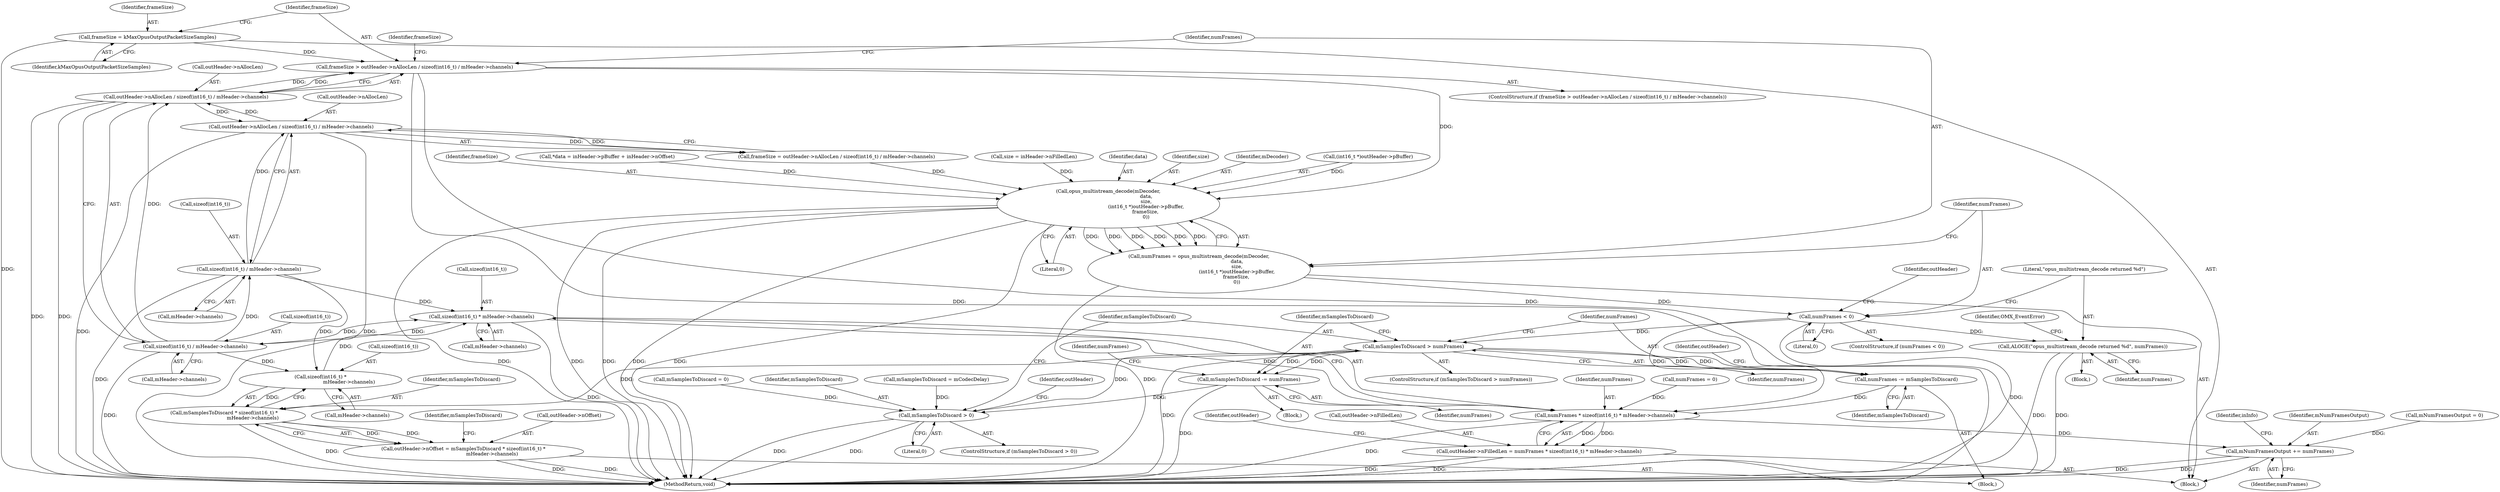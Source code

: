 digraph "0_Android_4e32001e4196f39ddd0b86686ae0231c8f5ed944@API" {
"1000435" [label="(Call,frameSize > outHeader->nAllocLen / sizeof(int16_t) / mHeader->channels)"];
"1000431" [label="(Call,frameSize = kMaxOpusOutputPacketSizeSamples)"];
"1000437" [label="(Call,outHeader->nAllocLen / sizeof(int16_t) / mHeader->channels)"];
"1000450" [label="(Call,outHeader->nAllocLen / sizeof(int16_t) / mHeader->channels)"];
"1000454" [label="(Call,sizeof(int16_t) / mHeader->channels)"];
"1000441" [label="(Call,sizeof(int16_t) / mHeader->channels)"];
"1000538" [label="(Call,sizeof(int16_t) * mHeader->channels)"];
"1000523" [label="(Call,sizeof(int16_t) *\n                                     mHeader->channels)"];
"1000466" [label="(Call,opus_multistream_decode(mDecoder,\n                                                 data,\n                                                 size,\n                                                 (int16_t *)outHeader->pBuffer,\n                                                frameSize,\n                                                 0))"];
"1000464" [label="(Call,numFrames = opus_multistream_decode(mDecoder,\n                                                 data,\n                                                 size,\n                                                 (int16_t *)outHeader->pBuffer,\n                                                frameSize,\n                                                 0))"];
"1000478" [label="(Call,numFrames < 0)"];
"1000482" [label="(Call,ALOGE(\"opus_multistream_decode returned %d\", numFrames))"];
"1000502" [label="(Call,mSamplesToDiscard > numFrames)"];
"1000506" [label="(Call,mSamplesToDiscard -= numFrames)"];
"1000497" [label="(Call,mSamplesToDiscard > 0)"];
"1000514" [label="(Call,numFrames -= mSamplesToDiscard)"];
"1000536" [label="(Call,numFrames * sizeof(int16_t) * mHeader->channels)"];
"1000532" [label="(Call,outHeader->nFilledLen = numFrames * sizeof(int16_t) * mHeader->channels)"];
"1000550" [label="(Call,mNumFramesOutput += numFrames)"];
"1000521" [label="(Call,mSamplesToDiscard * sizeof(int16_t) *\n                                     mHeader->channels)"];
"1000517" [label="(Call,outHeader->nOffset = mSamplesToDiscard * sizeof(int16_t) *\n                                     mHeader->channels)"];
"1000497" [label="(Call,mSamplesToDiscard > 0)"];
"1000486" [label="(Identifier,OMX_EventError)"];
"1000507" [label="(Identifier,mSamplesToDiscard)"];
"1000518" [label="(Call,outHeader->nOffset)"];
"1000454" [label="(Call,sizeof(int16_t) / mHeader->channels)"];
"1000401" [label="(Call,mNumFramesOutput = 0)"];
"1000470" [label="(Call,(int16_t *)outHeader->pBuffer)"];
"1000501" [label="(ControlStructure,if (mSamplesToDiscard > numFrames))"];
"1000457" [label="(Call,mHeader->channels)"];
"1000539" [label="(Call,sizeof(int16_t))"];
"1000478" [label="(Call,numFrames < 0)"];
"1000546" [label="(Identifier,outHeader)"];
"1000532" [label="(Call,outHeader->nFilledLen = numFrames * sizeof(int16_t) * mHeader->channels)"];
"1000538" [label="(Call,sizeof(int16_t) * mHeader->channels)"];
"1000433" [label="(Identifier,kMaxOpusOutputPacketSizeSamples)"];
"1000475" [label="(Identifier,frameSize)"];
"1000482" [label="(Call,ALOGE(\"opus_multistream_decode returned %d\", numFrames))"];
"1000481" [label="(Block,)"];
"1000484" [label="(Identifier,numFrames)"];
"1000415" [label="(Call,*data = inHeader->pBuffer + inHeader->nOffset)"];
"1000448" [label="(Call,frameSize = outHeader->nAllocLen / sizeof(int16_t) / mHeader->channels)"];
"1000425" [label="(Call,size = inHeader->nFilledLen)"];
"1000496" [label="(ControlStructure,if (mSamplesToDiscard > 0))"];
"1000498" [label="(Identifier,mSamplesToDiscard)"];
"1000465" [label="(Identifier,numFrames)"];
"1000493" [label="(Identifier,outHeader)"];
"1000499" [label="(Literal,0)"];
"1000552" [label="(Identifier,numFrames)"];
"1000435" [label="(Call,frameSize > outHeader->nAllocLen / sizeof(int16_t) / mHeader->channels)"];
"1000515" [label="(Identifier,numFrames)"];
"1000506" [label="(Call,mSamplesToDiscard -= numFrames)"];
"1000517" [label="(Call,outHeader->nOffset = mSamplesToDiscard * sizeof(int16_t) *\n                                     mHeader->channels)"];
"1000555" [label="(Identifier,inInfo)"];
"1000437" [label="(Call,outHeader->nAllocLen / sizeof(int16_t) / mHeader->channels)"];
"1000450" [label="(Call,outHeader->nAllocLen / sizeof(int16_t) / mHeader->channels)"];
"1000444" [label="(Call,mHeader->channels)"];
"1000541" [label="(Call,mHeader->channels)"];
"1000536" [label="(Call,numFrames * sizeof(int16_t) * mHeader->channels)"];
"1000480" [label="(Literal,0)"];
"1000529" [label="(Call,mSamplesToDiscard = 0)"];
"1000514" [label="(Call,numFrames -= mSamplesToDiscard)"];
"1000516" [label="(Identifier,mSamplesToDiscard)"];
"1000550" [label="(Call,mNumFramesOutput += numFrames)"];
"1000464" [label="(Call,numFrames = opus_multistream_decode(mDecoder,\n                                                 data,\n                                                 size,\n                                                 (int16_t *)outHeader->pBuffer,\n                                                frameSize,\n                                                 0))"];
"1000468" [label="(Identifier,data)"];
"1000502" [label="(Call,mSamplesToDiscard > numFrames)"];
"1000585" [label="(MethodReturn,void)"];
"1000504" [label="(Identifier,numFrames)"];
"1000530" [label="(Identifier,mSamplesToDiscard)"];
"1000510" [label="(Identifier,numFrames)"];
"1000523" [label="(Call,sizeof(int16_t) *\n                                     mHeader->channels)"];
"1000451" [label="(Call,outHeader->nAllocLen)"];
"1000466" [label="(Call,opus_multistream_decode(mDecoder,\n                                                 data,\n                                                 size,\n                                                 (int16_t *)outHeader->pBuffer,\n                                                frameSize,\n                                                 0))"];
"1000477" [label="(ControlStructure,if (numFrames < 0))"];
"1000432" [label="(Identifier,frameSize)"];
"1000503" [label="(Identifier,mSamplesToDiscard)"];
"1000411" [label="(Call,mSamplesToDiscard = mCodecDelay)"];
"1000519" [label="(Identifier,outHeader)"];
"1000469" [label="(Identifier,size)"];
"1000533" [label="(Call,outHeader->nFilledLen)"];
"1000537" [label="(Identifier,numFrames)"];
"1000522" [label="(Identifier,mSamplesToDiscard)"];
"1000467" [label="(Identifier,mDecoder)"];
"1000313" [label="(Block,)"];
"1000442" [label="(Call,sizeof(int16_t))"];
"1000526" [label="(Call,mHeader->channels)"];
"1000431" [label="(Call,frameSize = kMaxOpusOutputPacketSizeSamples)"];
"1000438" [label="(Call,outHeader->nAllocLen)"];
"1000534" [label="(Identifier,outHeader)"];
"1000508" [label="(Identifier,numFrames)"];
"1000551" [label="(Identifier,mNumFramesOutput)"];
"1000479" [label="(Identifier,numFrames)"];
"1000436" [label="(Identifier,frameSize)"];
"1000505" [label="(Block,)"];
"1000513" [label="(Block,)"];
"1000434" [label="(ControlStructure,if (frameSize > outHeader->nAllocLen / sizeof(int16_t) / mHeader->channels))"];
"1000509" [label="(Call,numFrames = 0)"];
"1000449" [label="(Identifier,frameSize)"];
"1000521" [label="(Call,mSamplesToDiscard * sizeof(int16_t) *\n                                     mHeader->channels)"];
"1000483" [label="(Literal,\"opus_multistream_decode returned %d\")"];
"1000441" [label="(Call,sizeof(int16_t) / mHeader->channels)"];
"1000524" [label="(Call,sizeof(int16_t))"];
"1000476" [label="(Literal,0)"];
"1000455" [label="(Call,sizeof(int16_t))"];
"1000435" -> "1000434"  [label="AST: "];
"1000435" -> "1000437"  [label="CFG: "];
"1000436" -> "1000435"  [label="AST: "];
"1000437" -> "1000435"  [label="AST: "];
"1000449" -> "1000435"  [label="CFG: "];
"1000465" -> "1000435"  [label="CFG: "];
"1000435" -> "1000585"  [label="DDG: "];
"1000435" -> "1000585"  [label="DDG: "];
"1000431" -> "1000435"  [label="DDG: "];
"1000437" -> "1000435"  [label="DDG: "];
"1000437" -> "1000435"  [label="DDG: "];
"1000435" -> "1000466"  [label="DDG: "];
"1000431" -> "1000313"  [label="AST: "];
"1000431" -> "1000433"  [label="CFG: "];
"1000432" -> "1000431"  [label="AST: "];
"1000433" -> "1000431"  [label="AST: "];
"1000436" -> "1000431"  [label="CFG: "];
"1000431" -> "1000585"  [label="DDG: "];
"1000437" -> "1000441"  [label="CFG: "];
"1000438" -> "1000437"  [label="AST: "];
"1000441" -> "1000437"  [label="AST: "];
"1000437" -> "1000585"  [label="DDG: "];
"1000437" -> "1000585"  [label="DDG: "];
"1000450" -> "1000437"  [label="DDG: "];
"1000441" -> "1000437"  [label="DDG: "];
"1000437" -> "1000450"  [label="DDG: "];
"1000450" -> "1000448"  [label="AST: "];
"1000450" -> "1000454"  [label="CFG: "];
"1000451" -> "1000450"  [label="AST: "];
"1000454" -> "1000450"  [label="AST: "];
"1000448" -> "1000450"  [label="CFG: "];
"1000450" -> "1000585"  [label="DDG: "];
"1000450" -> "1000585"  [label="DDG: "];
"1000450" -> "1000448"  [label="DDG: "];
"1000450" -> "1000448"  [label="DDG: "];
"1000454" -> "1000450"  [label="DDG: "];
"1000454" -> "1000457"  [label="CFG: "];
"1000455" -> "1000454"  [label="AST: "];
"1000457" -> "1000454"  [label="AST: "];
"1000454" -> "1000585"  [label="DDG: "];
"1000441" -> "1000454"  [label="DDG: "];
"1000454" -> "1000523"  [label="DDG: "];
"1000454" -> "1000538"  [label="DDG: "];
"1000441" -> "1000444"  [label="CFG: "];
"1000442" -> "1000441"  [label="AST: "];
"1000444" -> "1000441"  [label="AST: "];
"1000441" -> "1000585"  [label="DDG: "];
"1000538" -> "1000441"  [label="DDG: "];
"1000441" -> "1000523"  [label="DDG: "];
"1000441" -> "1000538"  [label="DDG: "];
"1000538" -> "1000536"  [label="AST: "];
"1000538" -> "1000541"  [label="CFG: "];
"1000539" -> "1000538"  [label="AST: "];
"1000541" -> "1000538"  [label="AST: "];
"1000536" -> "1000538"  [label="CFG: "];
"1000538" -> "1000585"  [label="DDG: "];
"1000538" -> "1000536"  [label="DDG: "];
"1000523" -> "1000538"  [label="DDG: "];
"1000523" -> "1000521"  [label="AST: "];
"1000523" -> "1000526"  [label="CFG: "];
"1000524" -> "1000523"  [label="AST: "];
"1000526" -> "1000523"  [label="AST: "];
"1000521" -> "1000523"  [label="CFG: "];
"1000523" -> "1000521"  [label="DDG: "];
"1000466" -> "1000464"  [label="AST: "];
"1000466" -> "1000476"  [label="CFG: "];
"1000467" -> "1000466"  [label="AST: "];
"1000468" -> "1000466"  [label="AST: "];
"1000469" -> "1000466"  [label="AST: "];
"1000470" -> "1000466"  [label="AST: "];
"1000475" -> "1000466"  [label="AST: "];
"1000476" -> "1000466"  [label="AST: "];
"1000464" -> "1000466"  [label="CFG: "];
"1000466" -> "1000585"  [label="DDG: "];
"1000466" -> "1000585"  [label="DDG: "];
"1000466" -> "1000585"  [label="DDG: "];
"1000466" -> "1000585"  [label="DDG: "];
"1000466" -> "1000585"  [label="DDG: "];
"1000466" -> "1000464"  [label="DDG: "];
"1000466" -> "1000464"  [label="DDG: "];
"1000466" -> "1000464"  [label="DDG: "];
"1000466" -> "1000464"  [label="DDG: "];
"1000466" -> "1000464"  [label="DDG: "];
"1000466" -> "1000464"  [label="DDG: "];
"1000415" -> "1000466"  [label="DDG: "];
"1000425" -> "1000466"  [label="DDG: "];
"1000470" -> "1000466"  [label="DDG: "];
"1000448" -> "1000466"  [label="DDG: "];
"1000464" -> "1000313"  [label="AST: "];
"1000465" -> "1000464"  [label="AST: "];
"1000479" -> "1000464"  [label="CFG: "];
"1000464" -> "1000585"  [label="DDG: "];
"1000464" -> "1000478"  [label="DDG: "];
"1000478" -> "1000477"  [label="AST: "];
"1000478" -> "1000480"  [label="CFG: "];
"1000479" -> "1000478"  [label="AST: "];
"1000480" -> "1000478"  [label="AST: "];
"1000483" -> "1000478"  [label="CFG: "];
"1000493" -> "1000478"  [label="CFG: "];
"1000478" -> "1000585"  [label="DDG: "];
"1000478" -> "1000482"  [label="DDG: "];
"1000478" -> "1000502"  [label="DDG: "];
"1000478" -> "1000536"  [label="DDG: "];
"1000482" -> "1000481"  [label="AST: "];
"1000482" -> "1000484"  [label="CFG: "];
"1000483" -> "1000482"  [label="AST: "];
"1000484" -> "1000482"  [label="AST: "];
"1000486" -> "1000482"  [label="CFG: "];
"1000482" -> "1000585"  [label="DDG: "];
"1000482" -> "1000585"  [label="DDG: "];
"1000502" -> "1000501"  [label="AST: "];
"1000502" -> "1000504"  [label="CFG: "];
"1000503" -> "1000502"  [label="AST: "];
"1000504" -> "1000502"  [label="AST: "];
"1000507" -> "1000502"  [label="CFG: "];
"1000515" -> "1000502"  [label="CFG: "];
"1000502" -> "1000585"  [label="DDG: "];
"1000497" -> "1000502"  [label="DDG: "];
"1000502" -> "1000506"  [label="DDG: "];
"1000502" -> "1000506"  [label="DDG: "];
"1000502" -> "1000514"  [label="DDG: "];
"1000502" -> "1000514"  [label="DDG: "];
"1000502" -> "1000521"  [label="DDG: "];
"1000506" -> "1000505"  [label="AST: "];
"1000506" -> "1000508"  [label="CFG: "];
"1000507" -> "1000506"  [label="AST: "];
"1000508" -> "1000506"  [label="AST: "];
"1000510" -> "1000506"  [label="CFG: "];
"1000506" -> "1000585"  [label="DDG: "];
"1000506" -> "1000497"  [label="DDG: "];
"1000497" -> "1000496"  [label="AST: "];
"1000497" -> "1000499"  [label="CFG: "];
"1000498" -> "1000497"  [label="AST: "];
"1000499" -> "1000497"  [label="AST: "];
"1000503" -> "1000497"  [label="CFG: "];
"1000534" -> "1000497"  [label="CFG: "];
"1000497" -> "1000585"  [label="DDG: "];
"1000497" -> "1000585"  [label="DDG: "];
"1000529" -> "1000497"  [label="DDG: "];
"1000411" -> "1000497"  [label="DDG: "];
"1000514" -> "1000513"  [label="AST: "];
"1000514" -> "1000516"  [label="CFG: "];
"1000515" -> "1000514"  [label="AST: "];
"1000516" -> "1000514"  [label="AST: "];
"1000519" -> "1000514"  [label="CFG: "];
"1000514" -> "1000536"  [label="DDG: "];
"1000536" -> "1000532"  [label="AST: "];
"1000537" -> "1000536"  [label="AST: "];
"1000532" -> "1000536"  [label="CFG: "];
"1000536" -> "1000585"  [label="DDG: "];
"1000536" -> "1000532"  [label="DDG: "];
"1000536" -> "1000532"  [label="DDG: "];
"1000509" -> "1000536"  [label="DDG: "];
"1000536" -> "1000550"  [label="DDG: "];
"1000532" -> "1000313"  [label="AST: "];
"1000533" -> "1000532"  [label="AST: "];
"1000546" -> "1000532"  [label="CFG: "];
"1000532" -> "1000585"  [label="DDG: "];
"1000532" -> "1000585"  [label="DDG: "];
"1000550" -> "1000313"  [label="AST: "];
"1000550" -> "1000552"  [label="CFG: "];
"1000551" -> "1000550"  [label="AST: "];
"1000552" -> "1000550"  [label="AST: "];
"1000555" -> "1000550"  [label="CFG: "];
"1000550" -> "1000585"  [label="DDG: "];
"1000550" -> "1000585"  [label="DDG: "];
"1000401" -> "1000550"  [label="DDG: "];
"1000521" -> "1000517"  [label="AST: "];
"1000522" -> "1000521"  [label="AST: "];
"1000517" -> "1000521"  [label="CFG: "];
"1000521" -> "1000585"  [label="DDG: "];
"1000521" -> "1000517"  [label="DDG: "];
"1000521" -> "1000517"  [label="DDG: "];
"1000517" -> "1000513"  [label="AST: "];
"1000518" -> "1000517"  [label="AST: "];
"1000530" -> "1000517"  [label="CFG: "];
"1000517" -> "1000585"  [label="DDG: "];
"1000517" -> "1000585"  [label="DDG: "];
}
